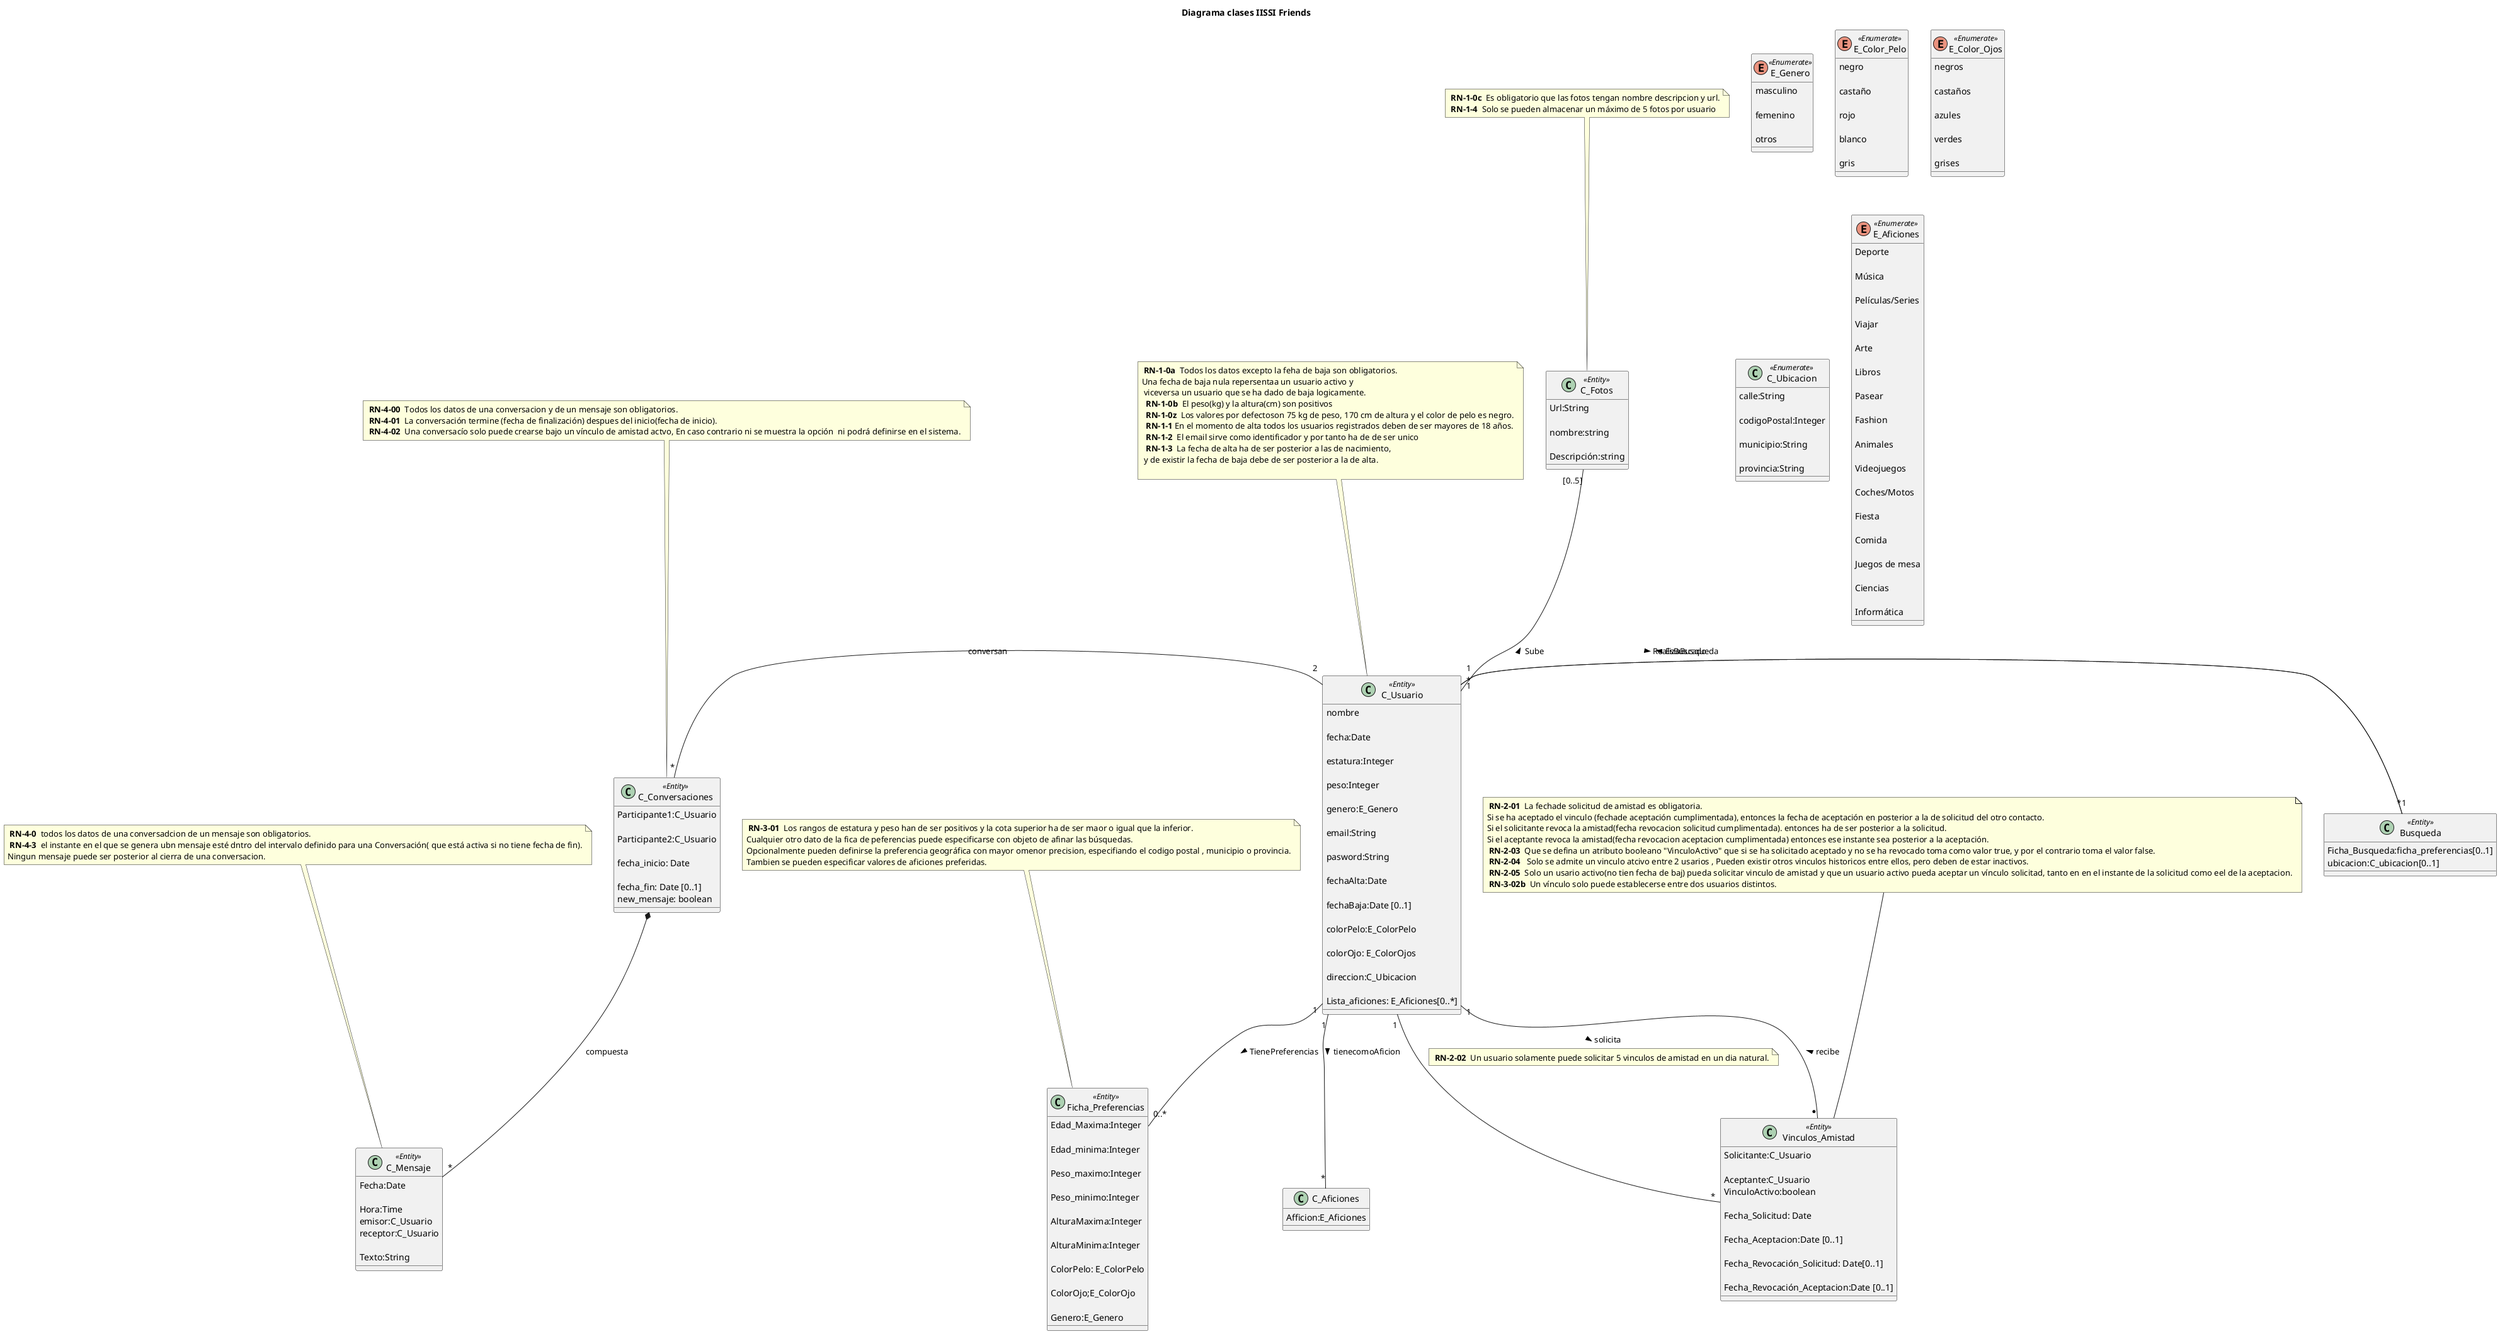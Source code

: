 @startuml Diagrama de clases IISSI-Friends
title Diagrama clases IISSI Friends 

enum E_Genero <<Enumerate>>{ 

masculino 

femenino 

otros 

} 

enum E_Color_Pelo<<Enumerate>>{ 

negro  

castaño 

rojo  

blanco  

gris 

} 

enum E_Color_Ojos<<Enumerate>>{ 

negros 

castaños 

azules 

verdes 

grises 

} 
class C_Aficiones{
    Afficion:E_Aficiones
}

class C_Ubicacion<<Enumerate>>{ 

calle:String 

codigoPostal:Integer 

municipio:String 

provincia:String 

} 

class C_Usuario<<Entity>>{ 

nombre 

fecha:Date

estatura:Integer  

peso:Integer 

genero:E_Genero 

email:String  

pasword:String 

fechaAlta:Date 

fechaBaja:Date [0..1] 

colorPelo:E_ColorPelo 

colorOjo: E_ColorOjos 

direccion:C_Ubicacion 

Lista_aficiones: E_Aficiones[0..*] 

} 

 
class C_Conversaciones<<Entity>>{ 

Participante1:C_Usuario 

Participante2:C_Usuario 

fecha_inicio: Date 

fecha_fin: Date [0..1] 
new_mensaje: boolean 

} 

class C_Mensaje<<Entity>>{ 

Fecha:Date 

Hora:Time 
emisor:C_Usuario
receptor:C_Usuario

Texto:String 

     

} 

Class C_Fotos<<Entity>>{ 

Url:String 

nombre:string 

Descripción:string 

} 

Enum E_Aficiones<<Enumerate>>{ 

Deporte 

Música 

Películas/Series 

Viajar 

Arte 

Libros 

Pasear 

Fashion 

Animales 

Videojuegos 

Coches/Motos 

Fiesta 

Comida 

Juegos de mesa

Ciencias 

Informática 

} 

 

Class Vinculos_Amistad<<Entity>>{ 

Solicitante:C_Usuario 

Aceptante:C_Usuario 
VinculoActivo:boolean 

Fecha_Solicitud: Date 

Fecha_Aceptacion:Date [0..1] 

Fecha_Revocación_Solicitud: Date[0..1] 

Fecha_Revocación_Aceptacion:Date [0..1]

} 

Class Busqueda<<Entity>>{ 
    Ficha_Busqueda:ficha_preferencias[0..1]
    ubicacion:C_ubicacion[0..1]

} 

Class Ficha_Preferencias<<Entity>>{ 

Edad_Maxima:Integer 

Edad_minima:Integer 

Peso_maximo:Integer 

Peso_minimo:Integer 

AlturaMaxima:Integer 

AlturaMinima:Integer 

ColorPelo: E_ColorPelo 

ColorOjo;E_ColorOjo 

Genero:E_Genero 

} 

note as RN_usuarios
<b> RN-1-0a </b> Todos los datos excepto la feha de baja son obligatorios. 
Una fecha de baja nula repersentaa un usuario activo y
 viceversa un usuario que se ha dado de baja logicamente.
 <b> RN-1-0b </b> El peso(kg) y la altura(cm) son positivos
 <b> RN-1-0z </b> Los valores por defectoson 75 kg de peso, 170 cm de altura y el color de pelo es negro.
 <b> RN-1-1 </b>En el momento de alta todos los usuarios registrados deben de ser mayores de 18 años.
 <b> RN-1-2 </b> El email sirve como identificador y por tanto ha de de ser unico
 <b> RN-1-3 </b> La fecha de alta ha de ser posterior a las de nacimiento, 
 y de existir la fecha de baja debe de ser posterior a la de alta.

 end note

 


note as RN_fotos 
<b> RN-1-0c </b> Es obligatorio que las fotos tengan nombre descripcion y url.
<b> RN-1-4 </b> Solo se pueden almacenar un máximo de 5 fotos por usuario
end note 

note as RN_vinculos
<b> RN-2-01 </b> La fechade solicitud de amistad es obligatoria.
Si se ha aceptado el vinculo (fechade aceptación cumplimentada), entonces la fecha de aceptación en posterior a la de solicitud del otro contacto.
Si el solicitante revoca la amistad(fecha revocacion solicitud cumplimentada). entonces ha de ser posterior a la solicitud.
Si el aceptante revoca la amistad(fecha revocacion aceptacion cumplimentada) entonces ese instante sea posterior a la aceptación.
<b> RN-2-03 </b> Que se defina un atributo booleano "VinculoActivo" que si se ha solicitado aceptado y no se ha revocado toma como valor true, y por el contrario toma el valor false.
<b> RN-2-04  </b> Solo se admite un vinculo atcivo entre 2 usarios , Pueden existir otros vinculos historicos entre ellos, pero deben de estar inactivos.
<b> RN-2-05 </b> Solo un usario activo(no tien fecha de baj) pueda solicitar vinculo de amistad y que un usuario activo pueda aceptar un vínculo solicitad, tanto en en el instante de la solicitud como eel de la aceptacion.
<b> RN-3-02b </b> Un vínculo solo puede establecerse entre dos usuarios distintos.
end note


note as RN_ficha
<b> RN-3-01 </b> Los rangos de estatura y peso han de ser positivos y la cota superior ha de ser maor o igual que la inferior.
Cualquier otro dato de la fica de peferencias puede especificarse con objeto de afinar las búsquedas.
Opcionalmente pueden definirse la preferencia geográfica con mayor omenor precision, especifiando el codigo postal , municipio o provincia.
Tambien se pueden especificar valores de aficiones preferidas.
end note

note as RN_conversaciones
<b> RN-4-00 </b> Todos los datos de una conversacion y de un mensaje son obligatorios.
<b> RN-4-01 </b> La conversación termine (fecha de finalización) despues del inicio(fecha de inicio).
<b> RN-4-02 </b> Una conversacío solo puede crearse bajo un vínculo de amistad actvo, En caso contrario ni se muestra la opción  ni podrá definirse en el sistema.
end note

note as RN_mensajes
<b> RN-4-0 </b> todos los datos de una conversadcion de un mensaje son obligatorios.
<b> RN-4-3 </b> el instante en el que se genera ubn mensaje esté dntro del intervalo definido para una Conversación( que está activa si no tiene fecha de fin).
Ningun mensaje puede ser posterior al cierra de una conversacion.
end note




RN_vinculos -- Vinculos_Amistad
RN_ficha-- Ficha_Preferencias
RN_conversaciones --C_Conversaciones
RN_mensajes -- C_Mensaje
RN_usuarios-- C_Usuario
RN_fotos -- C_Fotos



C_Usuario"1"-up-"[0..5]"C_Fotos:> Sube 
C_Conversaciones*--"*"C_Mensaje:compuesta
C_Usuario"1"-right-"*"Busqueda:RealizaBusqueda >
Busqueda"1" --"*"C_Usuario:EsBuscado >

C_Usuario"1"-down-"*"Vinculos_Amistad: solicita >
note on link
<b> RN-2-02 </b> Un usuario solamente puede solicitar 5 vinculos de amistad en un dia natural.
end note

Vinculos_Amistad"* "-up-"1"C_Usuario:recibe > 
C_Usuario"2"-left-"*"C_Conversaciones:conversan
C_Usuario"1"-- "0..*"Ficha_Preferencias:TienePreferencias >
C_Usuario"1"-- "*"C_Aficiones: tienecomoAficion >
@enduml 